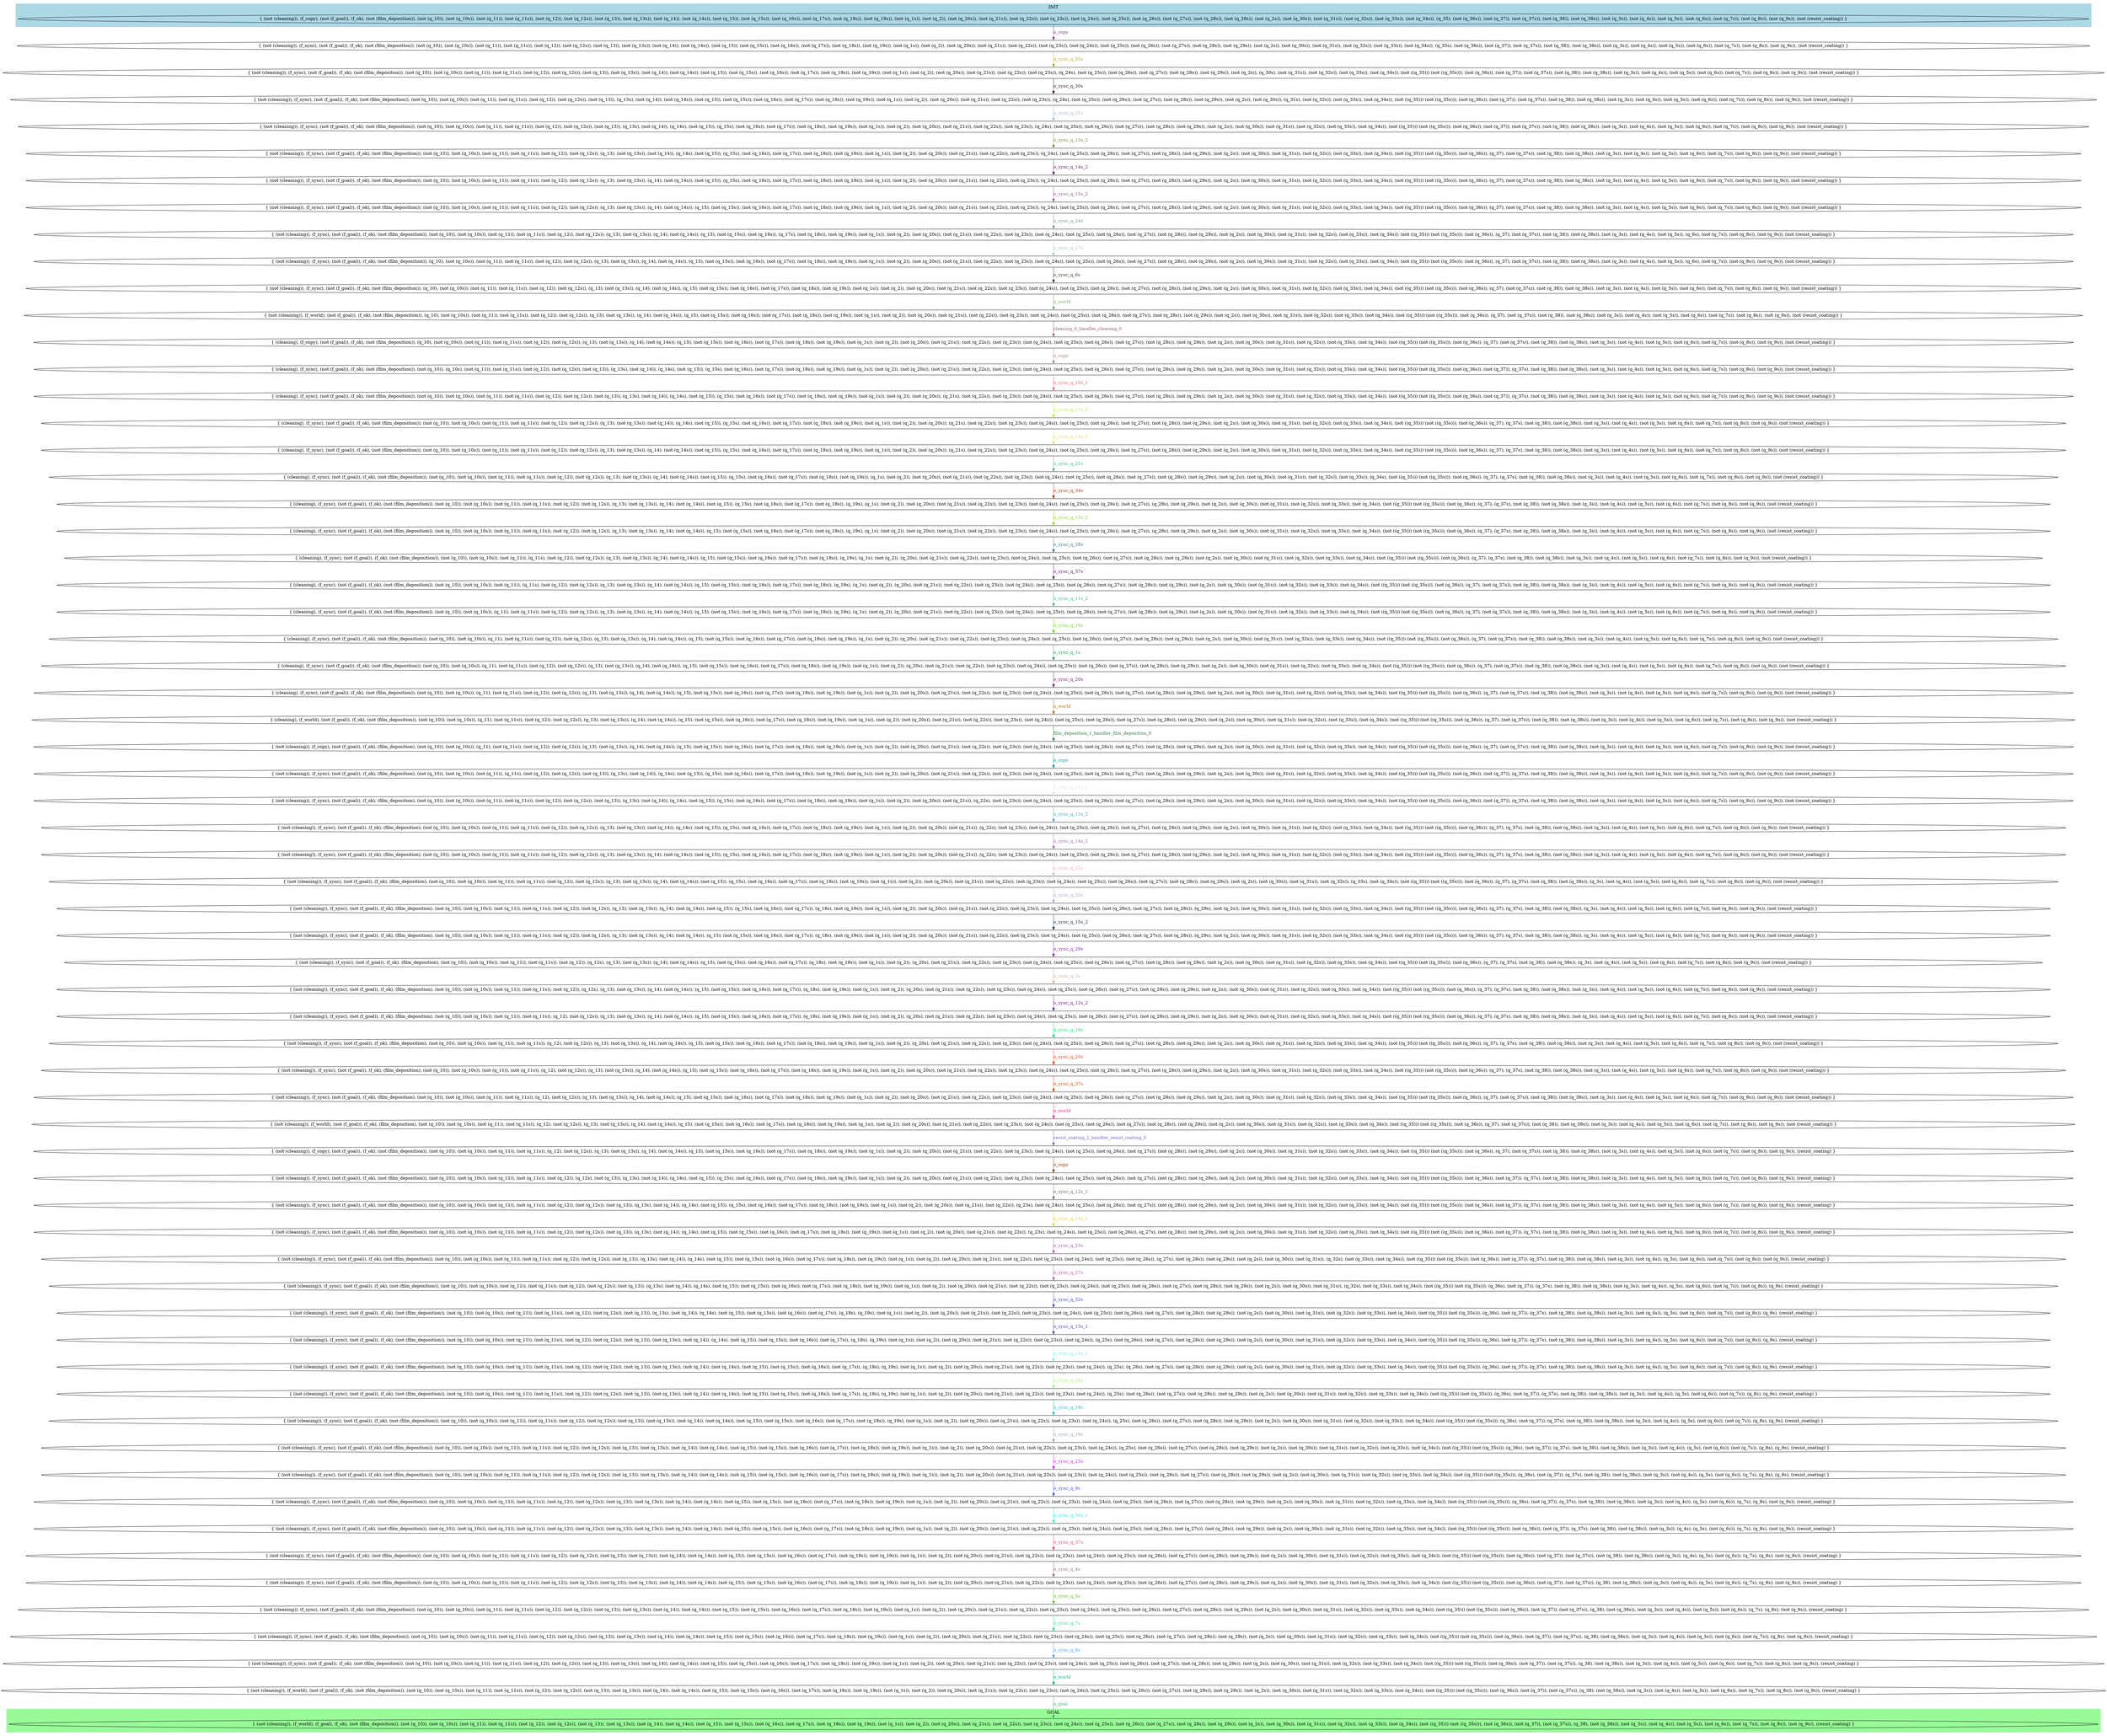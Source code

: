 digraph G {
0 [label="{ (not (cleaning)), (f_copy), (not (f_goal)), (f_ok), (not (film_deposition)), (not (q_10)), (not (q_10s)), (not (q_11)), (not (q_11s)), (not (q_12)), (not (q_12s)), (not (q_13)), (not (q_13s)), (not (q_14)), (not (q_14s)), (not (q_15)), (not (q_15s)), (not (q_16s)), (not (q_17s)), (not (q_18s)), (not (q_19s)), (not (q_1s)), (not (q_2)), (not (q_20s)), (not (q_21s)), (not (q_22s)), (not (q_23s)), (not (q_24s)), (not (q_25s)), (not (q_26s)), (not (q_27s)), (not (q_28s)), (not (q_29s)), (not (q_2s)), (not (q_30s)), (not (q_31s)), (not (q_32s)), (not (q_33s)), (not (q_34s)), (q_35), (not (q_36s)), (not (q_37)), (not (q_37s)), (not (q_38)), (not (q_38s)), (not (q_3s)), (not (q_4s)), (not (q_5s)), (not (q_6s)), (not (q_7s)), (not (q_8s)), (not (q_9s)), (not (resist_coating)) }"];
1 [label="{ (not (cleaning)), (f_sync), (not (f_goal)), (f_ok), (not (film_deposition)), (not (q_10)), (not (q_10s)), (not (q_11)), (not (q_11s)), (not (q_12)), (not (q_12s)), (not (q_13)), (not (q_13s)), (not (q_14)), (not (q_14s)), (not (q_15)), (not (q_15s)), (not (q_16s)), (not (q_17s)), (not (q_18s)), (not (q_19s)), (not (q_1s)), (not (q_2)), (not (q_20s)), (not (q_21s)), (not (q_22s)), (not (q_23s)), (not (q_24s)), (not (q_25s)), (not (q_26s)), (not (q_27s)), (not (q_28s)), (not (q_29s)), (not (q_2s)), (not (q_30s)), (not (q_31s)), (not (q_32s)), (not (q_33s)), (not (q_34s)), (q_35s), (not (q_36s)), (not (q_37)), (not (q_37s)), (not (q_38)), (not (q_38s)), (not (q_3s)), (not (q_4s)), (not (q_5s)), (not (q_6s)), (not (q_7s)), (not (q_8s)), (not (q_9s)), (not (resist_coating)) }"];
2 [label="{ (not (cleaning)), (f_sync), (not (f_goal)), (f_ok), (not (film_deposition)), (not (q_10)), (not (q_10s)), (not (q_11)), (not (q_11s)), (not (q_12)), (not (q_12s)), (not (q_13)), (not (q_13s)), (not (q_14)), (not (q_14s)), (not (q_15)), (not (q_15s)), (not (q_16s)), (not (q_17s)), (not (q_18s)), (not (q_19s)), (not (q_1s)), (not (q_2)), (not (q_20s)), (not (q_21s)), (not (q_22s)), (not (q_23s)), (q_24s), (not (q_25s)), (not (q_26s)), (not (q_27s)), (not (q_28s)), (not (q_29s)), (not (q_2s)), (q_30s), (not (q_31s)), (not (q_32s)), (not (q_33s)), (not (q_34s)), (not ((q_35))) (not ((q_35s))), (not (q_36s)), (not (q_37)), (not (q_37s)), (not (q_38)), (not (q_38s)), (not (q_3s)), (not (q_4s)), (not (q_5s)), (not (q_6s)), (not (q_7s)), (not (q_8s)), (not (q_9s)), (not (resist_coating)) }"];
3 [label="{ (not (cleaning)), (f_sync), (not (f_goal)), (f_ok), (not (film_deposition)), (not (q_10)), (not (q_10s)), (not (q_11)), (not (q_11s)), (not (q_12)), (not (q_12s)), (not (q_13)), (q_13s), (not (q_14)), (not (q_14s)), (not (q_15)), (not (q_15s)), (not (q_16s)), (not (q_17s)), (not (q_18s)), (not (q_19s)), (not (q_1s)), (not (q_2)), (not (q_20s)), (not (q_21s)), (not (q_22s)), (not (q_23s)), (q_24s), (not (q_25s)), (not (q_26s)), (not (q_27s)), (not (q_28s)), (not (q_29s)), (not (q_2s)), (not (q_30s)), (q_31s), (not (q_32s)), (not (q_33s)), (not (q_34s)), (not ((q_35))) (not ((q_35s))), (not (q_36s)), (not (q_37)), (not (q_37s)), (not (q_38)), (not (q_38s)), (not (q_3s)), (not (q_4s)), (not (q_5s)), (not (q_6s)), (not (q_7s)), (not (q_8s)), (not (q_9s)), (not (resist_coating)) }"];
4 [label="{ (not (cleaning)), (f_sync), (not (f_goal)), (f_ok), (not (film_deposition)), (not (q_10)), (not (q_10s)), (not (q_11)), (not (q_11s)), (not (q_12)), (not (q_12s)), (not (q_13)), (q_13s), (not (q_14)), (q_14s), (not (q_15)), (q_15s), (not (q_16s)), (not (q_17s)), (not (q_18s)), (not (q_19s)), (not (q_1s)), (not (q_2)), (not (q_20s)), (not (q_21s)), (not (q_22s)), (not (q_23s)), (q_24s), (not (q_25s)), (not (q_26s)), (not (q_27s)), (not (q_28s)), (not (q_29s)), (not (q_2s)), (not (q_30s)), (not (q_31s)), (not (q_32s)), (not (q_33s)), (not (q_34s)), (not ((q_35))) (not ((q_35s))), (not (q_36s)), (not (q_37)), (not (q_37s)), (not (q_38)), (not (q_38s)), (not (q_3s)), (not (q_4s)), (not (q_5s)), (not (q_6s)), (not (q_7s)), (not (q_8s)), (not (q_9s)), (not (resist_coating)) }"];
5 [label="{ (not (cleaning)), (f_sync), (not (f_goal)), (f_ok), (not (film_deposition)), (not (q_10)), (not (q_10s)), (not (q_11)), (not (q_11s)), (not (q_12)), (not (q_12s)), (q_13), (not (q_13s)), (not (q_14)), (q_14s), (not (q_15)), (q_15s), (not (q_16s)), (not (q_17s)), (not (q_18s)), (not (q_19s)), (not (q_1s)), (not (q_2)), (not (q_20s)), (not (q_21s)), (not (q_22s)), (not (q_23s)), (q_24s), (not (q_25s)), (not (q_26s)), (not (q_27s)), (not (q_28s)), (not (q_29s)), (not (q_2s)), (not (q_30s)), (not (q_31s)), (not (q_32s)), (not (q_33s)), (not (q_34s)), (not ((q_35))) (not ((q_35s))), (not (q_36s)), (q_37), (not (q_37s)), (not (q_38)), (not (q_38s)), (not (q_3s)), (not (q_4s)), (not (q_5s)), (not (q_6s)), (not (q_7s)), (not (q_8s)), (not (q_9s)), (not (resist_coating)) }"];
6 [label="{ (not (cleaning)), (f_sync), (not (f_goal)), (f_ok), (not (film_deposition)), (not (q_10)), (not (q_10s)), (not (q_11)), (not (q_11s)), (not (q_12)), (not (q_12s)), (q_13), (not (q_13s)), (q_14), (not (q_14s)), (not (q_15)), (q_15s), (not (q_16s)), (not (q_17s)), (not (q_18s)), (not (q_19s)), (not (q_1s)), (not (q_2)), (not (q_20s)), (not (q_21s)), (not (q_22s)), (not (q_23s)), (q_24s), (not (q_25s)), (not (q_26s)), (not (q_27s)), (not (q_28s)), (not (q_29s)), (not (q_2s)), (not (q_30s)), (not (q_31s)), (not (q_32s)), (not (q_33s)), (not (q_34s)), (not ((q_35))) (not ((q_35s))), (not (q_36s)), (q_37), (not (q_37s)), (not (q_38)), (not (q_38s)), (not (q_3s)), (not (q_4s)), (not (q_5s)), (not (q_6s)), (not (q_7s)), (not (q_8s)), (not (q_9s)), (not (resist_coating)) }"];
7 [label="{ (not (cleaning)), (f_sync), (not (f_goal)), (f_ok), (not (film_deposition)), (not (q_10)), (not (q_10s)), (not (q_11)), (not (q_11s)), (not (q_12)), (not (q_12s)), (q_13), (not (q_13s)), (q_14), (not (q_14s)), (q_15), (not (q_15s)), (not (q_16s)), (not (q_17s)), (not (q_18s)), (not (q_19s)), (not (q_1s)), (not (q_2)), (not (q_20s)), (not (q_21s)), (not (q_22s)), (not (q_23s)), (q_24s), (not (q_25s)), (not (q_26s)), (not (q_27s)), (not (q_28s)), (not (q_29s)), (not (q_2s)), (not (q_30s)), (not (q_31s)), (not (q_32s)), (not (q_33s)), (not (q_34s)), (not ((q_35))) (not ((q_35s))), (not (q_36s)), (q_37), (not (q_37s)), (not (q_38)), (not (q_38s)), (not (q_3s)), (not (q_4s)), (not (q_5s)), (not (q_6s)), (not (q_7s)), (not (q_8s)), (not (q_9s)), (not (resist_coating)) }"];
8 [label="{ (not (cleaning)), (f_sync), (not (f_goal)), (f_ok), (not (film_deposition)), (not (q_10)), (not (q_10s)), (not (q_11)), (not (q_11s)), (not (q_12)), (not (q_12s)), (q_13), (not (q_13s)), (q_14), (not (q_14s)), (q_15), (not (q_15s)), (not (q_16s)), (q_17s), (not (q_18s)), (not (q_19s)), (not (q_1s)), (not (q_2)), (not (q_20s)), (not (q_21s)), (not (q_22s)), (not (q_23s)), (not (q_24s)), (not (q_25s)), (not (q_26s)), (not (q_27s)), (not (q_28s)), (not (q_29s)), (not (q_2s)), (not (q_30s)), (not (q_31s)), (not (q_32s)), (not (q_33s)), (not (q_34s)), (not ((q_35))) (not ((q_35s))), (not (q_36s)), (q_37), (not (q_37s)), (not (q_38)), (not (q_38s)), (not (q_3s)), (not (q_4s)), (not (q_5s)), (q_6s), (not (q_7s)), (not (q_8s)), (not (q_9s)), (not (resist_coating)) }"];
9 [label="{ (not (cleaning)), (f_sync), (not (f_goal)), (f_ok), (not (film_deposition)), (q_10), (not (q_10s)), (not (q_11)), (not (q_11s)), (not (q_12)), (not (q_12s)), (q_13), (not (q_13s)), (q_14), (not (q_14s)), (q_15), (not (q_15s)), (not (q_16s)), (not (q_17s)), (not (q_18s)), (not (q_19s)), (not (q_1s)), (not (q_2)), (not (q_20s)), (not (q_21s)), (not (q_22s)), (not (q_23s)), (not (q_24s)), (not (q_25s)), (not (q_26s)), (not (q_27s)), (not (q_28s)), (not (q_29s)), (not (q_2s)), (not (q_30s)), (not (q_31s)), (not (q_32s)), (not (q_33s)), (not (q_34s)), (not ((q_35))) (not ((q_35s))), (not (q_36s)), (q_37), (not (q_37s)), (not (q_38)), (not (q_38s)), (not (q_3s)), (not (q_4s)), (not (q_5s)), (q_6s), (not (q_7s)), (not (q_8s)), (not (q_9s)), (not (resist_coating)) }"];
10 [label="{ (not (cleaning)), (f_sync), (not (f_goal)), (f_ok), (not (film_deposition)), (q_10), (not (q_10s)), (not (q_11)), (not (q_11s)), (not (q_12)), (not (q_12s)), (q_13), (not (q_13s)), (q_14), (not (q_14s)), (q_15), (not (q_15s)), (not (q_16s)), (not (q_17s)), (not (q_18s)), (not (q_19s)), (not (q_1s)), (not (q_2)), (not (q_20s)), (not (q_21s)), (not (q_22s)), (not (q_23s)), (not (q_24s)), (not (q_25s)), (not (q_26s)), (not (q_27s)), (not (q_28s)), (not (q_29s)), (not (q_2s)), (not (q_30s)), (not (q_31s)), (not (q_32s)), (not (q_33s)), (not (q_34s)), (not ((q_35))) (not ((q_35s))), (not (q_36s)), (q_37), (not (q_37s)), (not (q_38)), (not (q_38s)), (not (q_3s)), (not (q_4s)), (not (q_5s)), (not (q_6s)), (not (q_7s)), (not (q_8s)), (not (q_9s)), (not (resist_coating)) }"];
11 [label="{ (not (cleaning)), (f_world), (not (f_goal)), (f_ok), (not (film_deposition)), (q_10), (not (q_10s)), (not (q_11)), (not (q_11s)), (not (q_12)), (not (q_12s)), (q_13), (not (q_13s)), (q_14), (not (q_14s)), (q_15), (not (q_15s)), (not (q_16s)), (not (q_17s)), (not (q_18s)), (not (q_19s)), (not (q_1s)), (not (q_2)), (not (q_20s)), (not (q_21s)), (not (q_22s)), (not (q_23s)), (not (q_24s)), (not (q_25s)), (not (q_26s)), (not (q_27s)), (not (q_28s)), (not (q_29s)), (not (q_2s)), (not (q_30s)), (not (q_31s)), (not (q_32s)), (not (q_33s)), (not (q_34s)), (not ((q_35))) (not ((q_35s))), (not (q_36s)), (q_37), (not (q_37s)), (not (q_38)), (not (q_38s)), (not (q_3s)), (not (q_4s)), (not (q_5s)), (not (q_6s)), (not (q_7s)), (not (q_8s)), (not (q_9s)), (not (resist_coating)) }"];
12 [label="{ (cleaning), (f_copy), (not (f_goal)), (f_ok), (not (film_deposition)), (q_10), (not (q_10s)), (not (q_11)), (not (q_11s)), (not (q_12)), (not (q_12s)), (q_13), (not (q_13s)), (q_14), (not (q_14s)), (q_15), (not (q_15s)), (not (q_16s)), (not (q_17s)), (not (q_18s)), (not (q_19s)), (not (q_1s)), (not (q_2)), (not (q_20s)), (not (q_21s)), (not (q_22s)), (not (q_23s)), (not (q_24s)), (not (q_25s)), (not (q_26s)), (not (q_27s)), (not (q_28s)), (not (q_29s)), (not (q_2s)), (not (q_30s)), (not (q_31s)), (not (q_32s)), (not (q_33s)), (not (q_34s)), (not ((q_35))) (not ((q_35s))), (not (q_36s)), (q_37), (not (q_37s)), (not (q_38)), (not (q_38s)), (not (q_3s)), (not (q_4s)), (not (q_5s)), (not (q_6s)), (not (q_7s)), (not (q_8s)), (not (q_9s)), (not (resist_coating)) }"];
13 [label="{ (cleaning), (f_sync), (not (f_goal)), (f_ok), (not (film_deposition)), (not (q_10)), (q_10s), (not (q_11)), (not (q_11s)), (not (q_12)), (not (q_12s)), (not (q_13)), (q_13s), (not (q_14)), (q_14s), (not (q_15)), (q_15s), (not (q_16s)), (not (q_17s)), (not (q_18s)), (not (q_19s)), (not (q_1s)), (not (q_2)), (not (q_20s)), (not (q_21s)), (not (q_22s)), (not (q_23s)), (not (q_24s)), (not (q_25s)), (not (q_26s)), (not (q_27s)), (not (q_28s)), (not (q_29s)), (not (q_2s)), (not (q_30s)), (not (q_31s)), (not (q_32s)), (not (q_33s)), (not (q_34s)), (not ((q_35))) (not ((q_35s))), (not (q_36s)), (not (q_37)), (q_37s), (not (q_38)), (not (q_38s)), (not (q_3s)), (not (q_4s)), (not (q_5s)), (not (q_6s)), (not (q_7s)), (not (q_8s)), (not (q_9s)), (not (resist_coating)) }"];
14 [label="{ (cleaning), (f_sync), (not (f_goal)), (f_ok), (not (film_deposition)), (not (q_10)), (not (q_10s)), (not (q_11)), (not (q_11s)), (not (q_12)), (not (q_12s)), (not (q_13)), (q_13s), (not (q_14)), (q_14s), (not (q_15)), (q_15s), (not (q_16s)), (not (q_17s)), (not (q_18s)), (not (q_19s)), (not (q_1s)), (not (q_2)), (not (q_20s)), (q_21s), (not (q_22s)), (not (q_23s)), (not (q_24s)), (not (q_25s)), (not (q_26s)), (not (q_27s)), (not (q_28s)), (not (q_29s)), (not (q_2s)), (not (q_30s)), (not (q_31s)), (not (q_32s)), (not (q_33s)), (not (q_34s)), (not ((q_35))) (not ((q_35s))), (not (q_36s)), (not (q_37)), (q_37s), (not (q_38)), (not (q_38s)), (not (q_3s)), (not (q_4s)), (not (q_5s)), (not (q_6s)), (not (q_7s)), (not (q_8s)), (not (q_9s)), (not (resist_coating)) }"];
15 [label="{ (cleaning), (f_sync), (not (f_goal)), (f_ok), (not (film_deposition)), (not (q_10)), (not (q_10s)), (not (q_11)), (not (q_11s)), (not (q_12)), (not (q_12s)), (q_13), (not (q_13s)), (not (q_14)), (q_14s), (not (q_15)), (q_15s), (not (q_16s)), (not (q_17s)), (not (q_18s)), (not (q_19s)), (not (q_1s)), (not (q_2)), (not (q_20s)), (q_21s), (not (q_22s)), (not (q_23s)), (not (q_24s)), (not (q_25s)), (not (q_26s)), (not (q_27s)), (not (q_28s)), (not (q_29s)), (not (q_2s)), (not (q_30s)), (not (q_31s)), (not (q_32s)), (not (q_33s)), (not (q_34s)), (not ((q_35))) (not ((q_35s))), (not (q_36s)), (q_37), (q_37s), (not (q_38)), (not (q_38s)), (not (q_3s)), (not (q_4s)), (not (q_5s)), (not (q_6s)), (not (q_7s)), (not (q_8s)), (not (q_9s)), (not (resist_coating)) }"];
16 [label="{ (cleaning), (f_sync), (not (f_goal)), (f_ok), (not (film_deposition)), (not (q_10)), (not (q_10s)), (not (q_11)), (not (q_11s)), (not (q_12)), (not (q_12s)), (q_13), (not (q_13s)), (q_14), (not (q_14s)), (not (q_15)), (q_15s), (not (q_16s)), (not (q_17s)), (not (q_18s)), (not (q_19s)), (not (q_1s)), (not (q_2)), (not (q_20s)), (q_21s), (not (q_22s)), (not (q_23s)), (not (q_24s)), (not (q_25s)), (not (q_26s)), (not (q_27s)), (not (q_28s)), (not (q_29s)), (not (q_2s)), (not (q_30s)), (not (q_31s)), (not (q_32s)), (not (q_33s)), (not (q_34s)), (not ((q_35))) (not ((q_35s))), (not (q_36s)), (q_37), (q_37s), (not (q_38)), (not (q_38s)), (not (q_3s)), (not (q_4s)), (not (q_5s)), (not (q_6s)), (not (q_7s)), (not (q_8s)), (not (q_9s)), (not (resist_coating)) }"];
17 [label="{ (cleaning), (f_sync), (not (f_goal)), (f_ok), (not (film_deposition)), (not (q_10)), (not (q_10s)), (not (q_11)), (not (q_11s)), (not (q_12)), (not (q_12s)), (q_13), (not (q_13s)), (q_14), (not (q_14s)), (not (q_15)), (q_15s), (not (q_16s)), (not (q_17s)), (not (q_18s)), (not (q_19s)), (q_1s), (not (q_2)), (not (q_20s)), (not (q_21s)), (not (q_22s)), (not (q_23s)), (not (q_24s)), (not (q_25s)), (not (q_26s)), (not (q_27s)), (not (q_28s)), (not (q_29s)), (not (q_2s)), (not (q_30s)), (not (q_31s)), (not (q_32s)), (not (q_33s)), (q_34s), (not ((q_35))) (not ((q_35s))), (not (q_36s)), (q_37), (q_37s), (not (q_38)), (not (q_38s)), (not (q_3s)), (not (q_4s)), (not (q_5s)), (not (q_6s)), (not (q_7s)), (not (q_8s)), (not (q_9s)), (not (resist_coating)) }"];
18 [label="{ (cleaning), (f_sync), (not (f_goal)), (f_ok), (not (film_deposition)), (not (q_10)), (not (q_10s)), (not (q_11)), (not (q_11s)), (not (q_12)), (not (q_12s)), (q_13), (not (q_13s)), (q_14), (not (q_14s)), (not (q_15)), (q_15s), (not (q_16s)), (not (q_17s)), (not (q_18s)), (q_19s), (q_1s), (not (q_2)), (not (q_20s)), (not (q_21s)), (not (q_22s)), (not (q_23s)), (not (q_24s)), (not (q_25s)), (not (q_26s)), (not (q_27s)), (q_28s), (not (q_29s)), (not (q_2s)), (not (q_30s)), (not (q_31s)), (not (q_32s)), (not (q_33s)), (not (q_34s)), (not ((q_35))) (not ((q_35s))), (not (q_36s)), (q_37), (q_37s), (not (q_38)), (not (q_38s)), (not (q_3s)), (not (q_4s)), (not (q_5s)), (not (q_6s)), (not (q_7s)), (not (q_8s)), (not (q_9s)), (not (resist_coating)) }"];
19 [label="{ (cleaning), (f_sync), (not (f_goal)), (f_ok), (not (film_deposition)), (not (q_10)), (not (q_10s)), (not (q_11)), (not (q_11s)), (not (q_12)), (not (q_12s)), (q_13), (not (q_13s)), (q_14), (not (q_14s)), (q_15), (not (q_15s)), (not (q_16s)), (not (q_17s)), (not (q_18s)), (q_19s), (q_1s), (not (q_2)), (not (q_20s)), (not (q_21s)), (not (q_22s)), (not (q_23s)), (not (q_24s)), (not (q_25s)), (not (q_26s)), (not (q_27s)), (q_28s), (not (q_29s)), (not (q_2s)), (not (q_30s)), (not (q_31s)), (not (q_32s)), (not (q_33s)), (not (q_34s)), (not ((q_35))) (not ((q_35s))), (not (q_36s)), (q_37), (q_37s), (not (q_38)), (not (q_38s)), (not (q_3s)), (not (q_4s)), (not (q_5s)), (not (q_6s)), (not (q_7s)), (not (q_8s)), (not (q_9s)), (not (resist_coating)) }"];
20 [label="{ (cleaning), (f_sync), (not (f_goal)), (f_ok), (not (film_deposition)), (not (q_10)), (not (q_10s)), (not (q_11)), (q_11s), (not (q_12)), (not (q_12s)), (q_13), (not (q_13s)), (q_14), (not (q_14s)), (q_15), (not (q_15s)), (not (q_16s)), (not (q_17s)), (not (q_18s)), (q_19s), (q_1s), (not (q_2)), (q_20s), (not (q_21s)), (not (q_22s)), (not (q_23s)), (not (q_24s)), (not (q_25s)), (not (q_26s)), (not (q_27s)), (not (q_28s)), (not (q_29s)), (not (q_2s)), (not (q_30s)), (not (q_31s)), (not (q_32s)), (not (q_33s)), (not (q_34s)), (not ((q_35))) (not ((q_35s))), (not (q_36s)), (q_37), (q_37s), (not (q_38)), (not (q_38s)), (not (q_3s)), (not (q_4s)), (not (q_5s)), (not (q_6s)), (not (q_7s)), (not (q_8s)), (not (q_9s)), (not (resist_coating)) }"];
21 [label="{ (cleaning), (f_sync), (not (f_goal)), (f_ok), (not (film_deposition)), (not (q_10)), (not (q_10s)), (not (q_11)), (q_11s), (not (q_12)), (not (q_12s)), (q_13), (not (q_13s)), (q_14), (not (q_14s)), (q_15), (not (q_15s)), (not (q_16s)), (not (q_17s)), (not (q_18s)), (q_19s), (q_1s), (not (q_2)), (q_20s), (not (q_21s)), (not (q_22s)), (not (q_23s)), (not (q_24s)), (not (q_25s)), (not (q_26s)), (not (q_27s)), (not (q_28s)), (not (q_29s)), (not (q_2s)), (not (q_30s)), (not (q_31s)), (not (q_32s)), (not (q_33s)), (not (q_34s)), (not ((q_35))) (not ((q_35s))), (not (q_36s)), (q_37), (not (q_37s)), (not (q_38)), (not (q_38s)), (not (q_3s)), (not (q_4s)), (not (q_5s)), (not (q_6s)), (not (q_7s)), (not (q_8s)), (not (q_9s)), (not (resist_coating)) }"];
22 [label="{ (cleaning), (f_sync), (not (f_goal)), (f_ok), (not (film_deposition)), (not (q_10)), (not (q_10s)), (q_11), (not (q_11s)), (not (q_12)), (not (q_12s)), (q_13), (not (q_13s)), (q_14), (not (q_14s)), (q_15), (not (q_15s)), (not (q_16s)), (not (q_17s)), (not (q_18s)), (q_19s), (q_1s), (not (q_2)), (q_20s), (not (q_21s)), (not (q_22s)), (not (q_23s)), (not (q_24s)), (not (q_25s)), (not (q_26s)), (not (q_27s)), (not (q_28s)), (not (q_29s)), (not (q_2s)), (not (q_30s)), (not (q_31s)), (not (q_32s)), (not (q_33s)), (not (q_34s)), (not ((q_35))) (not ((q_35s))), (not (q_36s)), (q_37), (not (q_37s)), (not (q_38)), (not (q_38s)), (not (q_3s)), (not (q_4s)), (not (q_5s)), (not (q_6s)), (not (q_7s)), (not (q_8s)), (not (q_9s)), (not (resist_coating)) }"];
23 [label="{ (cleaning), (f_sync), (not (f_goal)), (f_ok), (not (film_deposition)), (not (q_10)), (not (q_10s)), (q_11), (not (q_11s)), (not (q_12)), (not (q_12s)), (q_13), (not (q_13s)), (q_14), (not (q_14s)), (q_15), (not (q_15s)), (not (q_16s)), (not (q_17s)), (not (q_18s)), (not (q_19s)), (q_1s), (not (q_2)), (q_20s), (not (q_21s)), (not (q_22s)), (not (q_23s)), (not (q_24s)), (not (q_25s)), (not (q_26s)), (not (q_27s)), (not (q_28s)), (not (q_29s)), (not (q_2s)), (not (q_30s)), (not (q_31s)), (not (q_32s)), (not (q_33s)), (not (q_34s)), (not ((q_35))) (not ((q_35s))), (not (q_36s)), (q_37), (not (q_37s)), (not (q_38)), (not (q_38s)), (not (q_3s)), (not (q_4s)), (not (q_5s)), (not (q_6s)), (not (q_7s)), (not (q_8s)), (not (q_9s)), (not (resist_coating)) }"];
24 [label="{ (cleaning), (f_sync), (not (f_goal)), (f_ok), (not (film_deposition)), (not (q_10)), (not (q_10s)), (q_11), (not (q_11s)), (not (q_12)), (not (q_12s)), (q_13), (not (q_13s)), (q_14), (not (q_14s)), (q_15), (not (q_15s)), (not (q_16s)), (not (q_17s)), (not (q_18s)), (not (q_19s)), (not (q_1s)), (not (q_2)), (q_20s), (not (q_21s)), (not (q_22s)), (not (q_23s)), (not (q_24s)), (not (q_25s)), (not (q_26s)), (not (q_27s)), (not (q_28s)), (not (q_29s)), (not (q_2s)), (not (q_30s)), (not (q_31s)), (not (q_32s)), (not (q_33s)), (not (q_34s)), (not ((q_35))) (not ((q_35s))), (not (q_36s)), (q_37), (not (q_37s)), (not (q_38)), (not (q_38s)), (not (q_3s)), (not (q_4s)), (not (q_5s)), (not (q_6s)), (not (q_7s)), (not (q_8s)), (not (q_9s)), (not (resist_coating)) }"];
25 [label="{ (cleaning), (f_sync), (not (f_goal)), (f_ok), (not (film_deposition)), (not (q_10)), (not (q_10s)), (q_11), (not (q_11s)), (not (q_12)), (not (q_12s)), (q_13), (not (q_13s)), (q_14), (not (q_14s)), (q_15), (not (q_15s)), (not (q_16s)), (not (q_17s)), (not (q_18s)), (not (q_19s)), (not (q_1s)), (not (q_2)), (not (q_20s)), (not (q_21s)), (not (q_22s)), (not (q_23s)), (not (q_24s)), (not (q_25s)), (not (q_26s)), (not (q_27s)), (not (q_28s)), (not (q_29s)), (not (q_2s)), (not (q_30s)), (not (q_31s)), (not (q_32s)), (not (q_33s)), (not (q_34s)), (not ((q_35))) (not ((q_35s))), (not (q_36s)), (q_37), (not (q_37s)), (not (q_38)), (not (q_38s)), (not (q_3s)), (not (q_4s)), (not (q_5s)), (not (q_6s)), (not (q_7s)), (not (q_8s)), (not (q_9s)), (not (resist_coating)) }"];
26 [label="{ (cleaning), (f_world), (not (f_goal)), (f_ok), (not (film_deposition)), (not (q_10)), (not (q_10s)), (q_11), (not (q_11s)), (not (q_12)), (not (q_12s)), (q_13), (not (q_13s)), (q_14), (not (q_14s)), (q_15), (not (q_15s)), (not (q_16s)), (not (q_17s)), (not (q_18s)), (not (q_19s)), (not (q_1s)), (not (q_2)), (not (q_20s)), (not (q_21s)), (not (q_22s)), (not (q_23s)), (not (q_24s)), (not (q_25s)), (not (q_26s)), (not (q_27s)), (not (q_28s)), (not (q_29s)), (not (q_2s)), (not (q_30s)), (not (q_31s)), (not (q_32s)), (not (q_33s)), (not (q_34s)), (not ((q_35))) (not ((q_35s))), (not (q_36s)), (q_37), (not (q_37s)), (not (q_38)), (not (q_38s)), (not (q_3s)), (not (q_4s)), (not (q_5s)), (not (q_6s)), (not (q_7s)), (not (q_8s)), (not (q_9s)), (not (resist_coating)) }"];
27 [label="{ (not (cleaning)), (f_copy), (not (f_goal)), (f_ok), (film_deposition), (not (q_10)), (not (q_10s)), (q_11), (not (q_11s)), (not (q_12)), (not (q_12s)), (q_13), (not (q_13s)), (q_14), (not (q_14s)), (q_15), (not (q_15s)), (not (q_16s)), (not (q_17s)), (not (q_18s)), (not (q_19s)), (not (q_1s)), (not (q_2)), (not (q_20s)), (not (q_21s)), (not (q_22s)), (not (q_23s)), (not (q_24s)), (not (q_25s)), (not (q_26s)), (not (q_27s)), (not (q_28s)), (not (q_29s)), (not (q_2s)), (not (q_30s)), (not (q_31s)), (not (q_32s)), (not (q_33s)), (not (q_34s)), (not ((q_35))) (not ((q_35s))), (not (q_36s)), (q_37), (not (q_37s)), (not (q_38)), (not (q_38s)), (not (q_3s)), (not (q_4s)), (not (q_5s)), (not (q_6s)), (not (q_7s)), (not (q_8s)), (not (q_9s)), (not (resist_coating)) }"];
28 [label="{ (not (cleaning)), (f_sync), (not (f_goal)), (f_ok), (film_deposition), (not (q_10)), (not (q_10s)), (not (q_11)), (q_11s), (not (q_12)), (not (q_12s)), (not (q_13)), (q_13s), (not (q_14)), (q_14s), (not (q_15)), (q_15s), (not (q_16s)), (not (q_17s)), (not (q_18s)), (not (q_19s)), (not (q_1s)), (not (q_2)), (not (q_20s)), (not (q_21s)), (not (q_22s)), (not (q_23s)), (not (q_24s)), (not (q_25s)), (not (q_26s)), (not (q_27s)), (not (q_28s)), (not (q_29s)), (not (q_2s)), (not (q_30s)), (not (q_31s)), (not (q_32s)), (not (q_33s)), (not (q_34s)), (not ((q_35))) (not ((q_35s))), (not (q_36s)), (not (q_37)), (q_37s), (not (q_38)), (not (q_38s)), (not (q_3s)), (not (q_4s)), (not (q_5s)), (not (q_6s)), (not (q_7s)), (not (q_8s)), (not (q_9s)), (not (resist_coating)) }"];
29 [label="{ (not (cleaning)), (f_sync), (not (f_goal)), (f_ok), (film_deposition), (not (q_10)), (not (q_10s)), (not (q_11)), (not (q_11s)), (not (q_12)), (not (q_12s)), (not (q_13)), (q_13s), (not (q_14)), (q_14s), (not (q_15)), (q_15s), (not (q_16s)), (not (q_17s)), (not (q_18s)), (not (q_19s)), (not (q_1s)), (not (q_2)), (not (q_20s)), (not (q_21s)), (q_22s), (not (q_23s)), (not (q_24s)), (not (q_25s)), (not (q_26s)), (not (q_27s)), (not (q_28s)), (not (q_29s)), (not (q_2s)), (not (q_30s)), (not (q_31s)), (not (q_32s)), (not (q_33s)), (not (q_34s)), (not ((q_35))) (not ((q_35s))), (not (q_36s)), (not (q_37)), (q_37s), (not (q_38)), (not (q_38s)), (not (q_3s)), (not (q_4s)), (not (q_5s)), (not (q_6s)), (not (q_7s)), (not (q_8s)), (not (q_9s)), (not (resist_coating)) }"];
30 [label="{ (not (cleaning)), (f_sync), (not (f_goal)), (f_ok), (film_deposition), (not (q_10)), (not (q_10s)), (not (q_11)), (not (q_11s)), (not (q_12)), (not (q_12s)), (q_13), (not (q_13s)), (not (q_14)), (q_14s), (not (q_15)), (q_15s), (not (q_16s)), (not (q_17s)), (not (q_18s)), (not (q_19s)), (not (q_1s)), (not (q_2)), (not (q_20s)), (not (q_21s)), (q_22s), (not (q_23s)), (not (q_24s)), (not (q_25s)), (not (q_26s)), (not (q_27s)), (not (q_28s)), (not (q_29s)), (not (q_2s)), (not (q_30s)), (not (q_31s)), (not (q_32s)), (not (q_33s)), (not (q_34s)), (not ((q_35))) (not ((q_35s))), (not (q_36s)), (q_37), (q_37s), (not (q_38)), (not (q_38s)), (not (q_3s)), (not (q_4s)), (not (q_5s)), (not (q_6s)), (not (q_7s)), (not (q_8s)), (not (q_9s)), (not (resist_coating)) }"];
31 [label="{ (not (cleaning)), (f_sync), (not (f_goal)), (f_ok), (film_deposition), (not (q_10)), (not (q_10s)), (not (q_11)), (not (q_11s)), (not (q_12)), (not (q_12s)), (q_13), (not (q_13s)), (q_14), (not (q_14s)), (not (q_15)), (q_15s), (not (q_16s)), (not (q_17s)), (not (q_18s)), (not (q_19s)), (not (q_1s)), (not (q_2)), (not (q_20s)), (not (q_21s)), (q_22s), (not (q_23s)), (not (q_24s)), (not (q_25s)), (not (q_26s)), (not (q_27s)), (not (q_28s)), (not (q_29s)), (not (q_2s)), (not (q_30s)), (not (q_31s)), (not (q_32s)), (not (q_33s)), (not (q_34s)), (not ((q_35))) (not ((q_35s))), (not (q_36s)), (q_37), (q_37s), (not (q_38)), (not (q_38s)), (not (q_3s)), (not (q_4s)), (not (q_5s)), (not (q_6s)), (not (q_7s)), (not (q_8s)), (not (q_9s)), (not (resist_coating)) }"];
32 [label="{ (not (cleaning)), (f_sync), (not (f_goal)), (f_ok), (film_deposition), (not (q_10)), (not (q_10s)), (not (q_11)), (not (q_11s)), (not (q_12)), (not (q_12s)), (q_13), (not (q_13s)), (q_14), (not (q_14s)), (not (q_15)), (q_15s), (not (q_16s)), (not (q_17s)), (not (q_18s)), (not (q_19s)), (not (q_1s)), (not (q_2)), (not (q_20s)), (not (q_21s)), (not (q_22s)), (not (q_23s)), (not (q_24s)), (not (q_25s)), (not (q_26s)), (not (q_27s)), (not (q_28s)), (not (q_29s)), (not (q_2s)), (not (q_30s)), (not (q_31s)), (not (q_32s)), (q_33s), (not (q_34s)), (not ((q_35))) (not ((q_35s))), (not (q_36s)), (q_37), (q_37s), (not (q_38)), (not (q_38s)), (q_3s), (not (q_4s)), (not (q_5s)), (not (q_6s)), (not (q_7s)), (not (q_8s)), (not (q_9s)), (not (resist_coating)) }"];
33 [label="{ (not (cleaning)), (f_sync), (not (f_goal)), (f_ok), (film_deposition), (not (q_10)), (not (q_10s)), (not (q_11)), (not (q_11s)), (not (q_12)), (not (q_12s)), (q_13), (not (q_13s)), (q_14), (not (q_14s)), (not (q_15)), (q_15s), (not (q_16s)), (not (q_17s)), (q_18s), (not (q_19s)), (not (q_1s)), (not (q_2)), (not (q_20s)), (not (q_21s)), (not (q_22s)), (not (q_23s)), (not (q_24s)), (not (q_25s)), (not (q_26s)), (not (q_27s)), (not (q_28s)), (q_29s), (not (q_2s)), (not (q_30s)), (not (q_31s)), (not (q_32s)), (not (q_33s)), (not (q_34s)), (not ((q_35))) (not ((q_35s))), (not (q_36s)), (q_37), (q_37s), (not (q_38)), (not (q_38s)), (q_3s), (not (q_4s)), (not (q_5s)), (not (q_6s)), (not (q_7s)), (not (q_8s)), (not (q_9s)), (not (resist_coating)) }"];
34 [label="{ (not (cleaning)), (f_sync), (not (f_goal)), (f_ok), (film_deposition), (not (q_10)), (not (q_10s)), (not (q_11)), (not (q_11s)), (not (q_12)), (not (q_12s)), (q_13), (not (q_13s)), (q_14), (not (q_14s)), (q_15), (not (q_15s)), (not (q_16s)), (not (q_17s)), (q_18s), (not (q_19s)), (not (q_1s)), (not (q_2)), (not (q_20s)), (not (q_21s)), (not (q_22s)), (not (q_23s)), (not (q_24s)), (not (q_25s)), (not (q_26s)), (not (q_27s)), (not (q_28s)), (q_29s), (not (q_2s)), (not (q_30s)), (not (q_31s)), (not (q_32s)), (not (q_33s)), (not (q_34s)), (not ((q_35))) (not ((q_35s))), (not (q_36s)), (q_37), (q_37s), (not (q_38)), (not (q_38s)), (q_3s), (not (q_4s)), (not (q_5s)), (not (q_6s)), (not (q_7s)), (not (q_8s)), (not (q_9s)), (not (resist_coating)) }"];
35 [label="{ (not (cleaning)), (f_sync), (not (f_goal)), (f_ok), (film_deposition), (not (q_10)), (not (q_10s)), (not (q_11)), (not (q_11s)), (not (q_12)), (q_12s), (q_13), (not (q_13s)), (q_14), (not (q_14s)), (q_15), (not (q_15s)), (not (q_16s)), (not (q_17s)), (q_18s), (not (q_19s)), (not (q_1s)), (not (q_2)), (q_20s), (not (q_21s)), (not (q_22s)), (not (q_23s)), (not (q_24s)), (not (q_25s)), (not (q_26s)), (not (q_27s)), (not (q_28s)), (not (q_29s)), (not (q_2s)), (not (q_30s)), (not (q_31s)), (not (q_32s)), (not (q_33s)), (not (q_34s)), (not ((q_35))) (not ((q_35s))), (not (q_36s)), (q_37), (q_37s), (not (q_38)), (not (q_38s)), (q_3s), (not (q_4s)), (not (q_5s)), (not (q_6s)), (not (q_7s)), (not (q_8s)), (not (q_9s)), (not (resist_coating)) }"];
36 [label="{ (not (cleaning)), (f_sync), (not (f_goal)), (f_ok), (film_deposition), (not (q_10)), (not (q_10s)), (not (q_11)), (not (q_11s)), (not (q_12)), (q_12s), (q_13), (not (q_13s)), (q_14), (not (q_14s)), (q_15), (not (q_15s)), (not (q_16s)), (not (q_17s)), (q_18s), (not (q_19s)), (not (q_1s)), (not (q_2)), (q_20s), (not (q_21s)), (not (q_22s)), (not (q_23s)), (not (q_24s)), (not (q_25s)), (not (q_26s)), (not (q_27s)), (not (q_28s)), (not (q_29s)), (not (q_2s)), (not (q_30s)), (not (q_31s)), (not (q_32s)), (not (q_33s)), (not (q_34s)), (not ((q_35))) (not ((q_35s))), (not (q_36s)), (q_37), (q_37s), (not (q_38)), (not (q_38s)), (not (q_3s)), (not (q_4s)), (not (q_5s)), (not (q_6s)), (not (q_7s)), (not (q_8s)), (not (q_9s)), (not (resist_coating)) }"];
37 [label="{ (not (cleaning)), (f_sync), (not (f_goal)), (f_ok), (film_deposition), (not (q_10)), (not (q_10s)), (not (q_11)), (not (q_11s)), (q_12), (not (q_12s)), (q_13), (not (q_13s)), (q_14), (not (q_14s)), (q_15), (not (q_15s)), (not (q_16s)), (not (q_17s)), (q_18s), (not (q_19s)), (not (q_1s)), (not (q_2)), (q_20s), (not (q_21s)), (not (q_22s)), (not (q_23s)), (not (q_24s)), (not (q_25s)), (not (q_26s)), (not (q_27s)), (not (q_28s)), (not (q_29s)), (not (q_2s)), (not (q_30s)), (not (q_31s)), (not (q_32s)), (not (q_33s)), (not (q_34s)), (not ((q_35))) (not ((q_35s))), (not (q_36s)), (q_37), (q_37s), (not (q_38)), (not (q_38s)), (not (q_3s)), (not (q_4s)), (not (q_5s)), (not (q_6s)), (not (q_7s)), (not (q_8s)), (not (q_9s)), (not (resist_coating)) }"];
38 [label="{ (not (cleaning)), (f_sync), (not (f_goal)), (f_ok), (film_deposition), (not (q_10)), (not (q_10s)), (not (q_11)), (not (q_11s)), (q_12), (not (q_12s)), (q_13), (not (q_13s)), (q_14), (not (q_14s)), (q_15), (not (q_15s)), (not (q_16s)), (not (q_17s)), (not (q_18s)), (not (q_19s)), (not (q_1s)), (not (q_2)), (q_20s), (not (q_21s)), (not (q_22s)), (not (q_23s)), (not (q_24s)), (not (q_25s)), (not (q_26s)), (not (q_27s)), (not (q_28s)), (not (q_29s)), (not (q_2s)), (not (q_30s)), (not (q_31s)), (not (q_32s)), (not (q_33s)), (not (q_34s)), (not ((q_35))) (not ((q_35s))), (not (q_36s)), (q_37), (q_37s), (not (q_38)), (not (q_38s)), (not (q_3s)), (not (q_4s)), (not (q_5s)), (not (q_6s)), (not (q_7s)), (not (q_8s)), (not (q_9s)), (not (resist_coating)) }"];
39 [label="{ (not (cleaning)), (f_sync), (not (f_goal)), (f_ok), (film_deposition), (not (q_10)), (not (q_10s)), (not (q_11)), (not (q_11s)), (q_12), (not (q_12s)), (q_13), (not (q_13s)), (q_14), (not (q_14s)), (q_15), (not (q_15s)), (not (q_16s)), (not (q_17s)), (not (q_18s)), (not (q_19s)), (not (q_1s)), (not (q_2)), (not (q_20s)), (not (q_21s)), (not (q_22s)), (not (q_23s)), (not (q_24s)), (not (q_25s)), (not (q_26s)), (not (q_27s)), (not (q_28s)), (not (q_29s)), (not (q_2s)), (not (q_30s)), (not (q_31s)), (not (q_32s)), (not (q_33s)), (not (q_34s)), (not ((q_35))) (not ((q_35s))), (not (q_36s)), (q_37), (q_37s), (not (q_38)), (not (q_38s)), (not (q_3s)), (not (q_4s)), (not (q_5s)), (not (q_6s)), (not (q_7s)), (not (q_8s)), (not (q_9s)), (not (resist_coating)) }"];
40 [label="{ (not (cleaning)), (f_sync), (not (f_goal)), (f_ok), (film_deposition), (not (q_10)), (not (q_10s)), (not (q_11)), (not (q_11s)), (q_12), (not (q_12s)), (q_13), (not (q_13s)), (q_14), (not (q_14s)), (q_15), (not (q_15s)), (not (q_16s)), (not (q_17s)), (not (q_18s)), (not (q_19s)), (not (q_1s)), (not (q_2)), (not (q_20s)), (not (q_21s)), (not (q_22s)), (not (q_23s)), (not (q_24s)), (not (q_25s)), (not (q_26s)), (not (q_27s)), (not (q_28s)), (not (q_29s)), (not (q_2s)), (not (q_30s)), (not (q_31s)), (not (q_32s)), (not (q_33s)), (not (q_34s)), (not ((q_35))) (not ((q_35s))), (not (q_36s)), (q_37), (not (q_37s)), (not (q_38)), (not (q_38s)), (not (q_3s)), (not (q_4s)), (not (q_5s)), (not (q_6s)), (not (q_7s)), (not (q_8s)), (not (q_9s)), (not (resist_coating)) }"];
41 [label="{ (not (cleaning)), (f_world), (not (f_goal)), (f_ok), (film_deposition), (not (q_10)), (not (q_10s)), (not (q_11)), (not (q_11s)), (q_12), (not (q_12s)), (q_13), (not (q_13s)), (q_14), (not (q_14s)), (q_15), (not (q_15s)), (not (q_16s)), (not (q_17s)), (not (q_18s)), (not (q_19s)), (not (q_1s)), (not (q_2)), (not (q_20s)), (not (q_21s)), (not (q_22s)), (not (q_23s)), (not (q_24s)), (not (q_25s)), (not (q_26s)), (not (q_27s)), (not (q_28s)), (not (q_29s)), (not (q_2s)), (not (q_30s)), (not (q_31s)), (not (q_32s)), (not (q_33s)), (not (q_34s)), (not ((q_35))) (not ((q_35s))), (not (q_36s)), (q_37), (not (q_37s)), (not (q_38)), (not (q_38s)), (not (q_3s)), (not (q_4s)), (not (q_5s)), (not (q_6s)), (not (q_7s)), (not (q_8s)), (not (q_9s)), (not (resist_coating)) }"];
42 [label="{ (not (cleaning)), (f_copy), (not (f_goal)), (f_ok), (not (film_deposition)), (not (q_10)), (not (q_10s)), (not (q_11)), (not (q_11s)), (q_12), (not (q_12s)), (q_13), (not (q_13s)), (q_14), (not (q_14s)), (q_15), (not (q_15s)), (not (q_16s)), (not (q_17s)), (not (q_18s)), (not (q_19s)), (not (q_1s)), (not (q_2)), (not (q_20s)), (not (q_21s)), (not (q_22s)), (not (q_23s)), (not (q_24s)), (not (q_25s)), (not (q_26s)), (not (q_27s)), (not (q_28s)), (not (q_29s)), (not (q_2s)), (not (q_30s)), (not (q_31s)), (not (q_32s)), (not (q_33s)), (not (q_34s)), (not ((q_35))) (not ((q_35s))), (not (q_36s)), (q_37), (not (q_37s)), (not (q_38)), (not (q_38s)), (not (q_3s)), (not (q_4s)), (not (q_5s)), (not (q_6s)), (not (q_7s)), (not (q_8s)), (not (q_9s)), (resist_coating) }"];
43 [label="{ (not (cleaning)), (f_sync), (not (f_goal)), (f_ok), (not (film_deposition)), (not (q_10)), (not (q_10s)), (not (q_11)), (not (q_11s)), (not (q_12)), (q_12s), (not (q_13)), (q_13s), (not (q_14)), (q_14s), (not (q_15)), (q_15s), (not (q_16s)), (not (q_17s)), (not (q_18s)), (not (q_19s)), (not (q_1s)), (not (q_2)), (not (q_20s)), (not (q_21s)), (not (q_22s)), (not (q_23s)), (not (q_24s)), (not (q_25s)), (not (q_26s)), (not (q_27s)), (not (q_28s)), (not (q_29s)), (not (q_2s)), (not (q_30s)), (not (q_31s)), (not (q_32s)), (not (q_33s)), (not (q_34s)), (not ((q_35))) (not ((q_35s))), (not (q_36s)), (not (q_37)), (q_37s), (not (q_38)), (not (q_38s)), (not (q_3s)), (not (q_4s)), (not (q_5s)), (not (q_6s)), (not (q_7s)), (not (q_8s)), (not (q_9s)), (resist_coating) }"];
44 [label="{ (not (cleaning)), (f_sync), (not (f_goal)), (f_ok), (not (film_deposition)), (not (q_10)), (not (q_10s)), (not (q_11)), (not (q_11s)), (not (q_12)), (not (q_12s)), (not (q_13)), (q_13s), (not (q_14)), (q_14s), (not (q_15)), (q_15s), (not (q_16s)), (not (q_17s)), (not (q_18s)), (not (q_19s)), (not (q_1s)), (not (q_2)), (not (q_20s)), (not (q_21s)), (not (q_22s)), (q_23s), (not (q_24s)), (not (q_25s)), (not (q_26s)), (not (q_27s)), (not (q_28s)), (not (q_29s)), (not (q_2s)), (not (q_30s)), (not (q_31s)), (not (q_32s)), (not (q_33s)), (not (q_34s)), (not ((q_35))) (not ((q_35s))), (not (q_36s)), (not (q_37)), (q_37s), (not (q_38)), (not (q_38s)), (not (q_3s)), (not (q_4s)), (not (q_5s)), (not (q_6s)), (not (q_7s)), (not (q_8s)), (not (q_9s)), (resist_coating) }"];
45 [label="{ (not (cleaning)), (f_sync), (not (f_goal)), (f_ok), (not (film_deposition)), (not (q_10)), (not (q_10s)), (not (q_11)), (not (q_11s)), (not (q_12)), (not (q_12s)), (not (q_13)), (q_13s), (not (q_14)), (q_14s), (not (q_15)), (not (q_15s)), (not (q_16s)), (not (q_17s)), (not (q_18s)), (not (q_19s)), (not (q_1s)), (not (q_2)), (not (q_20s)), (not (q_21s)), (not (q_22s)), (q_23s), (not (q_24s)), (not (q_25s)), (not (q_26s)), (q_27s), (not (q_28s)), (not (q_29s)), (not (q_2s)), (not (q_30s)), (not (q_31s)), (not (q_32s)), (not (q_33s)), (not (q_34s)), (not ((q_35))) (not ((q_35s))), (not (q_36s)), (not (q_37)), (q_37s), (not (q_38)), (not (q_38s)), (not (q_3s)), (not (q_4s)), (not (q_5s)), (not (q_6s)), (not (q_7s)), (not (q_8s)), (not (q_9s)), (resist_coating) }"];
46 [label="{ (not (cleaning)), (f_sync), (not (f_goal)), (f_ok), (not (film_deposition)), (not (q_10)), (not (q_10s)), (not (q_11)), (not (q_11s)), (not (q_12)), (not (q_12s)), (not (q_13)), (q_13s), (not (q_14)), (q_14s), (not (q_15)), (not (q_15s)), (not (q_16s)), (not (q_17s)), (not (q_18s)), (not (q_19s)), (not (q_1s)), (not (q_2)), (not (q_20s)), (not (q_21s)), (not (q_22s)), (not (q_23s)), (not (q_24s)), (not (q_25s)), (not (q_26s)), (q_27s), (not (q_28s)), (not (q_29s)), (not (q_2s)), (not (q_30s)), (not (q_31s)), (q_32s), (not (q_33s)), (not (q_34s)), (not ((q_35))) (not ((q_35s))), (not (q_36s)), (not (q_37)), (q_37s), (not (q_38)), (not (q_38s)), (not (q_3s)), (not (q_4s)), (q_5s), (not (q_6s)), (not (q_7s)), (not (q_8s)), (not (q_9s)), (resist_coating) }"];
47 [label="{ (not (cleaning)), (f_sync), (not (f_goal)), (f_ok), (not (film_deposition)), (not (q_10)), (not (q_10s)), (not (q_11)), (not (q_11s)), (not (q_12)), (not (q_12s)), (not (q_13)), (q_13s), (not (q_14)), (q_14s), (not (q_15)), (not (q_15s)), (not (q_16s)), (not (q_17s)), (not (q_18s)), (not (q_19s)), (not (q_1s)), (not (q_2)), (not (q_20s)), (not (q_21s)), (not (q_22s)), (not (q_23s)), (not (q_24s)), (not (q_25s)), (not (q_26s)), (not (q_27s)), (not (q_28s)), (not (q_29s)), (not (q_2s)), (not (q_30s)), (not (q_31s)), (q_32s), (not (q_33s)), (not (q_34s)), (not ((q_35))) (not ((q_35s))), (q_36s), (not (q_37)), (q_37s), (not (q_38)), (not (q_38s)), (not (q_3s)), (not (q_4s)), (q_5s), (not (q_6s)), (not (q_7s)), (not (q_8s)), (q_9s), (resist_coating) }"];
48 [label="{ (not (cleaning)), (f_sync), (not (f_goal)), (f_ok), (not (film_deposition)), (not (q_10)), (not (q_10s)), (not (q_11)), (not (q_11s)), (not (q_12)), (not (q_12s)), (not (q_13)), (q_13s), (not (q_14)), (q_14s), (not (q_15)), (not (q_15s)), (not (q_16s)), (not (q_17s)), (q_18s), (q_19s), (not (q_1s)), (not (q_2)), (not (q_20s)), (not (q_21s)), (not (q_22s)), (not (q_23s)), (not (q_24s)), (not (q_25s)), (not (q_26s)), (not (q_27s)), (not (q_28s)), (not (q_29s)), (not (q_2s)), (not (q_30s)), (not (q_31s)), (not (q_32s)), (not (q_33s)), (not (q_34s)), (not ((q_35))) (not ((q_35s))), (q_36s), (not (q_37)), (q_37s), (not (q_38)), (not (q_38s)), (not (q_3s)), (not (q_4s)), (q_5s), (not (q_6s)), (not (q_7s)), (not (q_8s)), (q_9s), (resist_coating) }"];
49 [label="{ (not (cleaning)), (f_sync), (not (f_goal)), (f_ok), (not (film_deposition)), (not (q_10)), (not (q_10s)), (not (q_11)), (not (q_11s)), (not (q_12)), (not (q_12s)), (not (q_13)), (not (q_13s)), (not (q_14)), (q_14s), (not (q_15)), (not (q_15s)), (not (q_16s)), (not (q_17s)), (q_18s), (q_19s), (not (q_1s)), (not (q_2)), (not (q_20s)), (not (q_21s)), (not (q_22s)), (not (q_23s)), (not (q_24s)), (q_25s), (not (q_26s)), (not (q_27s)), (not (q_28s)), (not (q_29s)), (not (q_2s)), (not (q_30s)), (not (q_31s)), (not (q_32s)), (not (q_33s)), (not (q_34s)), (not ((q_35))) (not ((q_35s))), (q_36s), (not (q_37)), (q_37s), (not (q_38)), (not (q_38s)), (not (q_3s)), (not (q_4s)), (q_5s), (not (q_6s)), (not (q_7s)), (not (q_8s)), (q_9s), (resist_coating) }"];
50 [label="{ (not (cleaning)), (f_sync), (not (f_goal)), (f_ok), (not (film_deposition)), (not (q_10)), (not (q_10s)), (not (q_11)), (not (q_11s)), (not (q_12)), (not (q_12s)), (not (q_13)), (not (q_13s)), (not (q_14)), (not (q_14s)), (not (q_15)), (not (q_15s)), (not (q_16s)), (not (q_17s)), (q_18s), (q_19s), (not (q_1s)), (not (q_2)), (not (q_20s)), (not (q_21s)), (not (q_22s)), (not (q_23s)), (not (q_24s)), (q_25s), (q_26s), (not (q_27s)), (not (q_28s)), (not (q_29s)), (not (q_2s)), (not (q_30s)), (not (q_31s)), (not (q_32s)), (not (q_33s)), (not (q_34s)), (not ((q_35))) (not ((q_35s))), (q_36s), (not (q_37)), (q_37s), (not (q_38)), (not (q_38s)), (not (q_3s)), (not (q_4s)), (q_5s), (not (q_6s)), (not (q_7s)), (not (q_8s)), (q_9s), (resist_coating) }"];
51 [label="{ (not (cleaning)), (f_sync), (not (f_goal)), (f_ok), (not (film_deposition)), (not (q_10)), (not (q_10s)), (not (q_11)), (not (q_11s)), (not (q_12)), (not (q_12s)), (not (q_13)), (not (q_13s)), (not (q_14)), (not (q_14s)), (not (q_15)), (not (q_15s)), (not (q_16s)), (not (q_17s)), (q_18s), (q_19s), (not (q_1s)), (not (q_2)), (not (q_20s)), (not (q_21s)), (not (q_22s)), (not (q_23s)), (not (q_24s)), (q_25s), (not (q_26s)), (not (q_27s)), (not (q_28s)), (not (q_29s)), (not (q_2s)), (not (q_30s)), (not (q_31s)), (not (q_32s)), (not (q_33s)), (not (q_34s)), (not ((q_35))) (not ((q_35s))), (q_36s), (not (q_37)), (q_37s), (not (q_38)), (not (q_38s)), (not (q_3s)), (not (q_4s)), (q_5s), (not (q_6s)), (not (q_7s)), (q_8s), (q_9s), (resist_coating) }"];
52 [label="{ (not (cleaning)), (f_sync), (not (f_goal)), (f_ok), (not (film_deposition)), (not (q_10)), (not (q_10s)), (not (q_11)), (not (q_11s)), (not (q_12)), (not (q_12s)), (not (q_13)), (not (q_13s)), (not (q_14)), (not (q_14s)), (not (q_15)), (not (q_15s)), (not (q_16s)), (not (q_17s)), (not (q_18s)), (q_19s), (not (q_1s)), (not (q_2)), (not (q_20s)), (not (q_21s)), (not (q_22s)), (not (q_23s)), (not (q_24s)), (q_25s), (not (q_26s)), (not (q_27s)), (not (q_28s)), (not (q_29s)), (not (q_2s)), (not (q_30s)), (not (q_31s)), (not (q_32s)), (not (q_33s)), (not (q_34s)), (not ((q_35))) (not ((q_35s))), (q_36s), (not (q_37)), (q_37s), (not (q_38)), (not (q_38s)), (not (q_3s)), (not (q_4s)), (q_5s), (not (q_6s)), (not (q_7s)), (q_8s), (q_9s), (resist_coating) }"];
53 [label="{ (not (cleaning)), (f_sync), (not (f_goal)), (f_ok), (not (film_deposition)), (not (q_10)), (not (q_10s)), (not (q_11)), (not (q_11s)), (not (q_12)), (not (q_12s)), (not (q_13)), (not (q_13s)), (not (q_14)), (not (q_14s)), (not (q_15)), (not (q_15s)), (not (q_16s)), (not (q_17s)), (not (q_18s)), (not (q_19s)), (not (q_1s)), (not (q_2)), (not (q_20s)), (not (q_21s)), (not (q_22s)), (not (q_23s)), (not (q_24s)), (q_25s), (not (q_26s)), (not (q_27s)), (not (q_28s)), (not (q_29s)), (not (q_2s)), (not (q_30s)), (not (q_31s)), (not (q_32s)), (not (q_33s)), (not (q_34s)), (not ((q_35))) (not ((q_35s))), (q_36s), (not (q_37)), (q_37s), (not (q_38)), (not (q_38s)), (not (q_3s)), (not (q_4s)), (q_5s), (not (q_6s)), (not (q_7s)), (q_8s), (q_9s), (resist_coating) }"];
54 [label="{ (not (cleaning)), (f_sync), (not (f_goal)), (f_ok), (not (film_deposition)), (not (q_10)), (not (q_10s)), (not (q_11)), (not (q_11s)), (not (q_12)), (not (q_12s)), (not (q_13)), (not (q_13s)), (not (q_14)), (not (q_14s)), (not (q_15)), (not (q_15s)), (not (q_16s)), (not (q_17s)), (not (q_18s)), (not (q_19s)), (not (q_1s)), (not (q_2)), (not (q_20s)), (not (q_21s)), (not (q_22s)), (not (q_23s)), (not (q_24s)), (not (q_25s)), (not (q_26s)), (not (q_27s)), (not (q_28s)), (not (q_29s)), (not (q_2s)), (not (q_30s)), (not (q_31s)), (not (q_32s)), (not (q_33s)), (not (q_34s)), (not ((q_35))) (not ((q_35s))), (q_36s), (not (q_37)), (q_37s), (not (q_38)), (not (q_38s)), (not (q_3s)), (not (q_4s)), (q_5s), (not (q_6s)), (q_7s), (q_8s), (q_9s), (resist_coating) }"];
55 [label="{ (not (cleaning)), (f_sync), (not (f_goal)), (f_ok), (not (film_deposition)), (not (q_10)), (not (q_10s)), (not (q_11)), (not (q_11s)), (not (q_12)), (not (q_12s)), (not (q_13)), (not (q_13s)), (not (q_14)), (not (q_14s)), (not (q_15)), (not (q_15s)), (not (q_16s)), (not (q_17s)), (not (q_18s)), (not (q_19s)), (not (q_1s)), (not (q_2)), (not (q_20s)), (not (q_21s)), (not (q_22s)), (not (q_23s)), (not (q_24s)), (not (q_25s)), (not (q_26s)), (not (q_27s)), (not (q_28s)), (not (q_29s)), (not (q_2s)), (not (q_30s)), (not (q_31s)), (not (q_32s)), (not (q_33s)), (not (q_34s)), (not ((q_35))) (not ((q_35s))), (q_36s), (not (q_37)), (q_37s), (not (q_38)), (not (q_38s)), (not (q_3s)), (not (q_4s)), (q_5s), (not (q_6s)), (q_7s), (q_8s), (not (q_9s)), (resist_coating) }"];
56 [label="{ (not (cleaning)), (f_sync), (not (f_goal)), (f_ok), (not (film_deposition)), (not (q_10)), (not (q_10s)), (not (q_11)), (not (q_11s)), (not (q_12)), (not (q_12s)), (not (q_13)), (not (q_13s)), (not (q_14)), (not (q_14s)), (not (q_15)), (not (q_15s)), (not (q_16s)), (not (q_17s)), (not (q_18s)), (not (q_19s)), (not (q_1s)), (not (q_2)), (not (q_20s)), (not (q_21s)), (not (q_22s)), (not (q_23s)), (not (q_24s)), (not (q_25s)), (not (q_26s)), (not (q_27s)), (not (q_28s)), (not (q_29s)), (not (q_2s)), (not (q_30s)), (not (q_31s)), (not (q_32s)), (not (q_33s)), (not (q_34s)), (not ((q_35))) (not ((q_35s))), (not (q_36s)), (not (q_37)), (q_37s), (not (q_38)), (not (q_38s)), (not (q_3s)), (q_4s), (q_5s), (not (q_6s)), (q_7s), (q_8s), (not (q_9s)), (resist_coating) }"];
57 [label="{ (not (cleaning)), (f_sync), (not (f_goal)), (f_ok), (not (film_deposition)), (not (q_10)), (not (q_10s)), (not (q_11)), (not (q_11s)), (not (q_12)), (not (q_12s)), (not (q_13)), (not (q_13s)), (not (q_14)), (not (q_14s)), (not (q_15)), (not (q_15s)), (not (q_16s)), (not (q_17s)), (not (q_18s)), (not (q_19s)), (not (q_1s)), (not (q_2)), (not (q_20s)), (not (q_21s)), (not (q_22s)), (not (q_23s)), (not (q_24s)), (not (q_25s)), (not (q_26s)), (not (q_27s)), (not (q_28s)), (not (q_29s)), (not (q_2s)), (not (q_30s)), (not (q_31s)), (not (q_32s)), (not (q_33s)), (not (q_34s)), (not ((q_35))) (not ((q_35s))), (not (q_36s)), (not (q_37)), (not (q_37s)), (not (q_38)), (not (q_38s)), (not (q_3s)), (q_4s), (q_5s), (not (q_6s)), (q_7s), (q_8s), (not (q_9s)), (resist_coating) }"];
58 [label="{ (not (cleaning)), (f_sync), (not (f_goal)), (f_ok), (not (film_deposition)), (not (q_10)), (not (q_10s)), (not (q_11)), (not (q_11s)), (not (q_12)), (not (q_12s)), (not (q_13)), (not (q_13s)), (not (q_14)), (not (q_14s)), (not (q_15)), (not (q_15s)), (not (q_16s)), (not (q_17s)), (not (q_18s)), (not (q_19s)), (not (q_1s)), (not (q_2)), (not (q_20s)), (not (q_21s)), (not (q_22s)), (not (q_23s)), (not (q_24s)), (not (q_25s)), (not (q_26s)), (not (q_27s)), (not (q_28s)), (not (q_29s)), (not (q_2s)), (not (q_30s)), (not (q_31s)), (not (q_32s)), (not (q_33s)), (not (q_34s)), (not ((q_35))) (not ((q_35s))), (not (q_36s)), (not (q_37)), (not (q_37s)), (q_38), (not (q_38s)), (not (q_3s)), (not (q_4s)), (q_5s), (not (q_6s)), (q_7s), (q_8s), (not (q_9s)), (resist_coating) }"];
59 [label="{ (not (cleaning)), (f_sync), (not (f_goal)), (f_ok), (not (film_deposition)), (not (q_10)), (not (q_10s)), (not (q_11)), (not (q_11s)), (not (q_12)), (not (q_12s)), (not (q_13)), (not (q_13s)), (not (q_14)), (not (q_14s)), (not (q_15)), (not (q_15s)), (not (q_16s)), (not (q_17s)), (not (q_18s)), (not (q_19s)), (not (q_1s)), (not (q_2)), (not (q_20s)), (not (q_21s)), (not (q_22s)), (not (q_23s)), (not (q_24s)), (not (q_25s)), (not (q_26s)), (not (q_27s)), (not (q_28s)), (not (q_29s)), (not (q_2s)), (not (q_30s)), (not (q_31s)), (not (q_32s)), (not (q_33s)), (not (q_34s)), (not ((q_35))) (not ((q_35s))), (not (q_36s)), (not (q_37)), (not (q_37s)), (q_38), (not (q_38s)), (not (q_3s)), (not (q_4s)), (not (q_5s)), (not (q_6s)), (q_7s), (q_8s), (not (q_9s)), (resist_coating) }"];
60 [label="{ (not (cleaning)), (f_sync), (not (f_goal)), (f_ok), (not (film_deposition)), (not (q_10)), (not (q_10s)), (not (q_11)), (not (q_11s)), (not (q_12)), (not (q_12s)), (not (q_13)), (not (q_13s)), (not (q_14)), (not (q_14s)), (not (q_15)), (not (q_15s)), (not (q_16s)), (not (q_17s)), (not (q_18s)), (not (q_19s)), (not (q_1s)), (not (q_2)), (not (q_20s)), (not (q_21s)), (not (q_22s)), (not (q_23s)), (not (q_24s)), (not (q_25s)), (not (q_26s)), (not (q_27s)), (not (q_28s)), (not (q_29s)), (not (q_2s)), (not (q_30s)), (not (q_31s)), (not (q_32s)), (not (q_33s)), (not (q_34s)), (not ((q_35))) (not ((q_35s))), (not (q_36s)), (not (q_37)), (not (q_37s)), (q_38), (not (q_38s)), (not (q_3s)), (not (q_4s)), (not (q_5s)), (not (q_6s)), (not (q_7s)), (q_8s), (not (q_9s)), (resist_coating) }"];
61 [label="{ (not (cleaning)), (f_sync), (not (f_goal)), (f_ok), (not (film_deposition)), (not (q_10)), (not (q_10s)), (not (q_11)), (not (q_11s)), (not (q_12)), (not (q_12s)), (not (q_13)), (not (q_13s)), (not (q_14)), (not (q_14s)), (not (q_15)), (not (q_15s)), (not (q_16s)), (not (q_17s)), (not (q_18s)), (not (q_19s)), (not (q_1s)), (not (q_2)), (not (q_20s)), (not (q_21s)), (not (q_22s)), (not (q_23s)), (not (q_24s)), (not (q_25s)), (not (q_26s)), (not (q_27s)), (not (q_28s)), (not (q_29s)), (not (q_2s)), (not (q_30s)), (not (q_31s)), (not (q_32s)), (not (q_33s)), (not (q_34s)), (not ((q_35))) (not ((q_35s))), (not (q_36s)), (not (q_37)), (not (q_37s)), (q_38), (not (q_38s)), (not (q_3s)), (not (q_4s)), (not (q_5s)), (not (q_6s)), (not (q_7s)), (not (q_8s)), (not (q_9s)), (resist_coating) }"];
62 [label="{ (not (cleaning)), (f_world), (not (f_goal)), (f_ok), (not (film_deposition)), (not (q_10)), (not (q_10s)), (not (q_11)), (not (q_11s)), (not (q_12)), (not (q_12s)), (not (q_13)), (not (q_13s)), (not (q_14)), (not (q_14s)), (not (q_15)), (not (q_15s)), (not (q_16s)), (not (q_17s)), (not (q_18s)), (not (q_19s)), (not (q_1s)), (not (q_2)), (not (q_20s)), (not (q_21s)), (not (q_22s)), (not (q_23s)), (not (q_24s)), (not (q_25s)), (not (q_26s)), (not (q_27s)), (not (q_28s)), (not (q_29s)), (not (q_2s)), (not (q_30s)), (not (q_31s)), (not (q_32s)), (not (q_33s)), (not (q_34s)), (not ((q_35))) (not ((q_35s))), (not (q_36s)), (not (q_37)), (not (q_37s)), (q_38), (not (q_38s)), (not (q_3s)), (not (q_4s)), (not (q_5s)), (not (q_6s)), (not (q_7s)), (not (q_8s)), (not (q_9s)), (resist_coating) }"];
63 [label="{ (not (cleaning)), (f_world), (f_goal), (f_ok), (not (film_deposition)), (not (q_10)), (not (q_10s)), (not (q_11)), (not (q_11s)), (not (q_12)), (not (q_12s)), (not (q_13)), (not (q_13s)), (not (q_14)), (not (q_14s)), (not (q_15)), (not (q_15s)), (not (q_16s)), (not (q_17s)), (not (q_18s)), (not (q_19s)), (not (q_1s)), (not (q_2)), (not (q_20s)), (not (q_21s)), (not (q_22s)), (not (q_23s)), (not (q_24s)), (not (q_25s)), (not (q_26s)), (not (q_27s)), (not (q_28s)), (not (q_29s)), (not (q_2s)), (not (q_30s)), (not (q_31s)), (not (q_32s)), (not (q_33s)), (not (q_34s)), (not ((q_35))) (not ((q_35s))), (not (q_36s)), (not (q_37)), (not (q_37s)), (q_38), (not (q_38s)), (not (q_3s)), (not (q_4s)), (not (q_5s)), (not (q_6s)), (not (q_7s)), (not (q_8s)), (not (q_9s)), (resist_coating) }"];
0 -> 1 [label="o_copy", color="#6F4781", fontcolor="#6F4781"];
1 -> 2 [label="o_sync_q_35s", color="#BEA421", fontcolor="#BEA421"];
2 -> 3 [label="o_sync_q_30s", color="#3B2326", fontcolor="#3B2326"];
3 -> 4 [label="o_sync_q_31s", color="#A4BACC", fontcolor="#A4BACC"];
4 -> 5 [label="o_sync_q_13s_2", color="#729733", fontcolor="#729733"];
5 -> 6 [label="o_sync_q_14s_2", color="#652457", fontcolor="#652457"];
6 -> 7 [label="o_sync_q_15s_2", color="#95549F", fontcolor="#95549F"];
7 -> 8 [label="o_sync_q_24s", color="#729996", fontcolor="#729996"];
8 -> 9 [label="o_sync_q_17s", color="#A6CAC3", fontcolor="#A6CAC3"];
9 -> 10 [label="o_sync_q_6s", color="#383C28", fontcolor="#383C28"];
10 -> 11 [label="o_world", color="#77A663", fontcolor="#77A663"];
11 -> 12 [label="cleaning_0_handler_cleaning_0", color="#9A5A6B", fontcolor="#9A5A6B"];
12 -> 13 [label="o_copy", color="#AC807E", fontcolor="#AC807E"];
13 -> 14 [label="o_sync_q_10s_1", color="#F8665D", fontcolor="#F8665D"];
14 -> 15 [label="o_sync_q_13s_2", color="#B3F435", fontcolor="#B3F435"];
15 -> 16 [label="o_sync_q_14s_2", color="#E6D962", fontcolor="#E6D962"];
16 -> 17 [label="o_sync_q_21s", color="#47B388", fontcolor="#47B388"];
17 -> 18 [label="o_sync_q_34s", color="#B0340A", fontcolor="#B0340A"];
18 -> 19 [label="o_sync_q_15s_2", color="#87D911", fontcolor="#87D911"];
19 -> 20 [label="o_sync_q_28s", color="#37758E", fontcolor="#37758E"];
20 -> 21 [label="o_sync_q_37s", color="#62196E", fontcolor="#62196E"];
21 -> 22 [label="o_sync_q_11s_2", color="#42B78F", fontcolor="#42B78F"];
22 -> 23 [label="o_sync_q_19s", color="#5EE21B", fontcolor="#5EE21B"];
23 -> 24 [label="o_sync_q_1s", color="#249F5A", fontcolor="#249F5A"];
24 -> 25 [label="o_sync_q_20s", color="#7A2277", fontcolor="#7A2277"];
25 -> 26 [label="o_world", color="#B36913", fontcolor="#B36913"];
26 -> 27 [label="film_deposition_1_handler_film_deposition_0", color="#237E3B", fontcolor="#237E3B"];
27 -> 28 [label="o_copy", color="#0E98A4", fontcolor="#0E98A4"];
28 -> 29 [label="o_sync_q_11s_1", color="#E5DDEB", fontcolor="#E5DDEB"];
29 -> 30 [label="o_sync_q_13s_2", color="#42AAC9", fontcolor="#42AAC9"];
30 -> 31 [label="o_sync_q_14s_2", color="#A766BC", fontcolor="#A766BC"];
31 -> 32 [label="o_sync_q_22s", color="#ECAEC1", fontcolor="#ECAEC1"];
32 -> 33 [label="o_sync_q_33s", color="#B29EDF", fontcolor="#B29EDF"];
33 -> 34 [label="o_sync_q_15s_2", color="#123658", fontcolor="#123658"];
34 -> 35 [label="o_sync_q_29s", color="#8426C3", fontcolor="#8426C3"];
35 -> 36 [label="o_sync_q_3s", color="#D2AF9F", fontcolor="#D2AF9F"];
36 -> 37 [label="o_sync_q_12s_2", color="#721D99", fontcolor="#721D99"];
37 -> 38 [label="o_sync_q_18s", color="#03ED6E", fontcolor="#03ED6E"];
38 -> 39 [label="o_sync_q_20s", color="#FA440C", fontcolor="#FA440C"];
39 -> 40 [label="o_sync_q_37s", color="#DA4D04", fontcolor="#DA4D04"];
40 -> 41 [label="o_world", color="#F12791", fontcolor="#F12791"];
41 -> 42 [label="resist_coating_2_handler_resist_coating_0", color="#7B5BD4", fontcolor="#7B5BD4"];
42 -> 43 [label="o_copy", color="#923815", fontcolor="#923815"];
43 -> 44 [label="o_sync_q_12s_1", color="#74685C", fontcolor="#74685C"];
44 -> 45 [label="o_sync_q_15s_1", color="#EFCD26", fontcolor="#EFCD26"];
45 -> 46 [label="o_sync_q_23s", color="#A957B5", fontcolor="#A957B5"];
46 -> 47 [label="o_sync_q_27s", color="#C453AC", fontcolor="#C453AC"];
47 -> 48 [label="o_sync_q_32s", color="#3B4BC4", fontcolor="#3B4BC4"];
48 -> 49 [label="o_sync_q_13s_1", color="#553FB3", fontcolor="#553FB3"];
49 -> 50 [label="o_sync_q_14s_1", color="#78EDE7", fontcolor="#78EDE7"];
50 -> 51 [label="o_sync_q_26s", color="#94FB6D", fontcolor="#94FB6D"];
51 -> 52 [label="o_sync_q_18s", color="#1CBCD3", fontcolor="#1CBCD3"];
52 -> 53 [label="o_sync_q_19s", color="#94A2C4", fontcolor="#94A2C4"];
53 -> 54 [label="o_sync_q_25s", color="#CD28EC", fontcolor="#CD28EC"];
54 -> 55 [label="o_sync_q_9s", color="#434EE0", fontcolor="#434EE0"];
55 -> 56 [label="o_sync_q_36s_1", color="#1DF7DD", fontcolor="#1DF7DD"];
56 -> 57 [label="o_sync_q_37s", color="#E34E74", fontcolor="#E34E74"];
57 -> 58 [label="o_sync_q_4s", color="#986A79", fontcolor="#986A79"];
58 -> 59 [label="o_sync_q_5s", color="#61BA24", fontcolor="#61BA24"];
59 -> 60 [label="o_sync_q_7s", color="#25E08D", fontcolor="#25E08D"];
60 -> 61 [label="o_sync_q_8s", color="#479DF2", fontcolor="#479DF2"];
61 -> 62 [label="o_world", color="#03AF80", fontcolor="#03AF80"];
62 -> 63 [label="o_goal", color="#2DB465", fontcolor="#2DB465"];
subgraph cluster_goal_63 {
style=filled;
color=palegreen;
63;
label="GOAL";
}
subgraph cluster_init {
style=filled;
color=lightblue;
0;
label="INIT";
}
}
